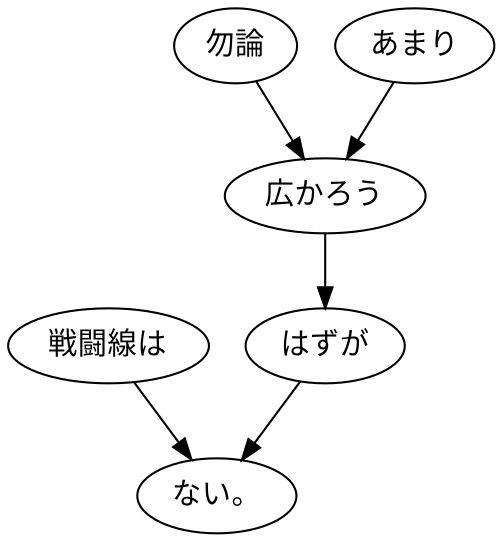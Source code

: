 digraph graph3223 {
	node0 [label="戦闘線は"];
	node1 [label="勿論"];
	node2 [label="あまり"];
	node3 [label="広かろう"];
	node4 [label="はずが"];
	node5 [label="ない。"];
	node0 -> node5;
	node1 -> node3;
	node2 -> node3;
	node3 -> node4;
	node4 -> node5;
}
